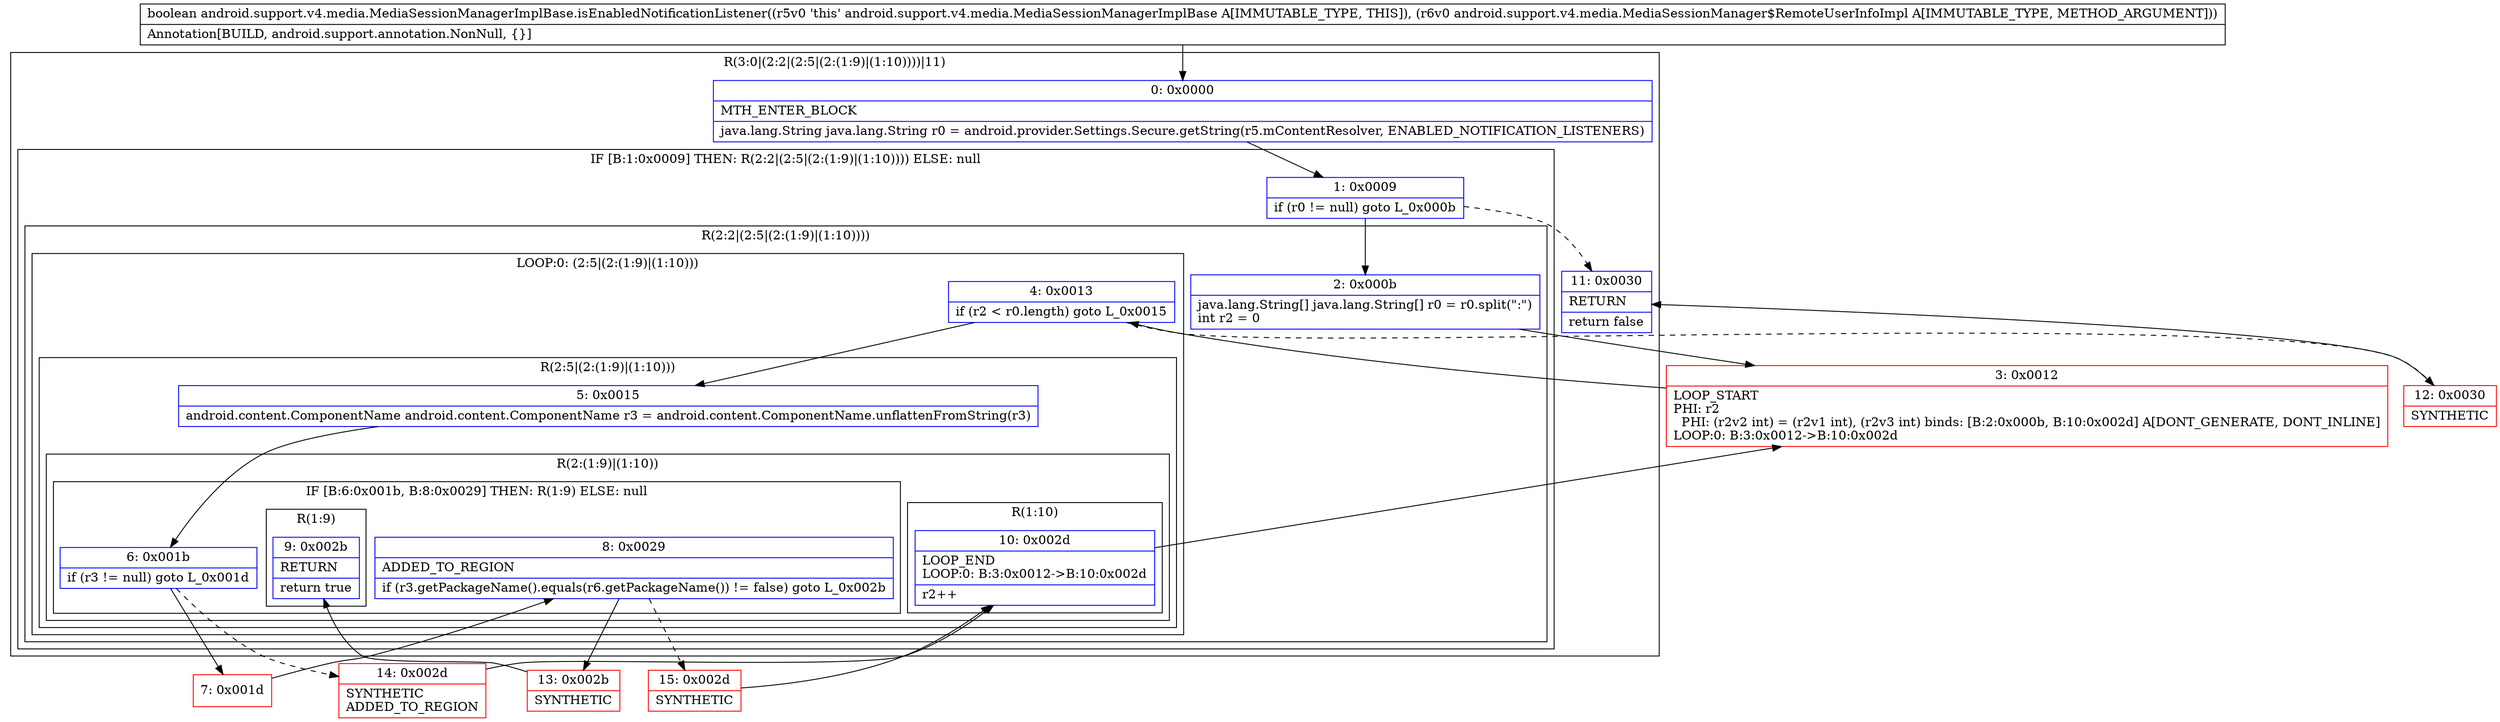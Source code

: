 digraph "CFG forandroid.support.v4.media.MediaSessionManagerImplBase.isEnabledNotificationListener(Landroid\/support\/v4\/media\/MediaSessionManager$RemoteUserInfoImpl;)Z" {
subgraph cluster_Region_1534604738 {
label = "R(3:0|(2:2|(2:5|(2:(1:9)|(1:10))))|11)";
node [shape=record,color=blue];
Node_0 [shape=record,label="{0\:\ 0x0000|MTH_ENTER_BLOCK\l|java.lang.String java.lang.String r0 = android.provider.Settings.Secure.getString(r5.mContentResolver, ENABLED_NOTIFICATION_LISTENERS)\l}"];
subgraph cluster_IfRegion_1134503940 {
label = "IF [B:1:0x0009] THEN: R(2:2|(2:5|(2:(1:9)|(1:10)))) ELSE: null";
node [shape=record,color=blue];
Node_1 [shape=record,label="{1\:\ 0x0009|if (r0 != null) goto L_0x000b\l}"];
subgraph cluster_Region_1429590498 {
label = "R(2:2|(2:5|(2:(1:9)|(1:10))))";
node [shape=record,color=blue];
Node_2 [shape=record,label="{2\:\ 0x000b|java.lang.String[] java.lang.String[] r0 = r0.split(\":\")\lint r2 = 0\l}"];
subgraph cluster_LoopRegion_1124080310 {
label = "LOOP:0: (2:5|(2:(1:9)|(1:10)))";
node [shape=record,color=blue];
Node_4 [shape=record,label="{4\:\ 0x0013|if (r2 \< r0.length) goto L_0x0015\l}"];
subgraph cluster_Region_1663642900 {
label = "R(2:5|(2:(1:9)|(1:10)))";
node [shape=record,color=blue];
Node_5 [shape=record,label="{5\:\ 0x0015|android.content.ComponentName android.content.ComponentName r3 = android.content.ComponentName.unflattenFromString(r3)\l}"];
subgraph cluster_Region_428075624 {
label = "R(2:(1:9)|(1:10))";
node [shape=record,color=blue];
subgraph cluster_IfRegion_409487954 {
label = "IF [B:6:0x001b, B:8:0x0029] THEN: R(1:9) ELSE: null";
node [shape=record,color=blue];
Node_6 [shape=record,label="{6\:\ 0x001b|if (r3 != null) goto L_0x001d\l}"];
Node_8 [shape=record,label="{8\:\ 0x0029|ADDED_TO_REGION\l|if (r3.getPackageName().equals(r6.getPackageName()) != false) goto L_0x002b\l}"];
subgraph cluster_Region_1844171747 {
label = "R(1:9)";
node [shape=record,color=blue];
Node_9 [shape=record,label="{9\:\ 0x002b|RETURN\l|return true\l}"];
}
}
subgraph cluster_Region_1498214705 {
label = "R(1:10)";
node [shape=record,color=blue];
Node_10 [shape=record,label="{10\:\ 0x002d|LOOP_END\lLOOP:0: B:3:0x0012\-\>B:10:0x002d\l|r2++\l}"];
}
}
}
}
}
}
Node_11 [shape=record,label="{11\:\ 0x0030|RETURN\l|return false\l}"];
}
Node_3 [shape=record,color=red,label="{3\:\ 0x0012|LOOP_START\lPHI: r2 \l  PHI: (r2v2 int) = (r2v1 int), (r2v3 int) binds: [B:2:0x000b, B:10:0x002d] A[DONT_GENERATE, DONT_INLINE]\lLOOP:0: B:3:0x0012\-\>B:10:0x002d\l}"];
Node_7 [shape=record,color=red,label="{7\:\ 0x001d}"];
Node_12 [shape=record,color=red,label="{12\:\ 0x0030|SYNTHETIC\l}"];
Node_13 [shape=record,color=red,label="{13\:\ 0x002b|SYNTHETIC\l}"];
Node_14 [shape=record,color=red,label="{14\:\ 0x002d|SYNTHETIC\lADDED_TO_REGION\l}"];
Node_15 [shape=record,color=red,label="{15\:\ 0x002d|SYNTHETIC\l}"];
MethodNode[shape=record,label="{boolean android.support.v4.media.MediaSessionManagerImplBase.isEnabledNotificationListener((r5v0 'this' android.support.v4.media.MediaSessionManagerImplBase A[IMMUTABLE_TYPE, THIS]), (r6v0 android.support.v4.media.MediaSessionManager$RemoteUserInfoImpl A[IMMUTABLE_TYPE, METHOD_ARGUMENT]))  | Annotation[BUILD, android.support.annotation.NonNull, \{\}]\l}"];
MethodNode -> Node_0;
Node_0 -> Node_1;
Node_1 -> Node_2;
Node_1 -> Node_11[style=dashed];
Node_2 -> Node_3;
Node_4 -> Node_5;
Node_4 -> Node_12[style=dashed];
Node_5 -> Node_6;
Node_6 -> Node_7;
Node_6 -> Node_14[style=dashed];
Node_8 -> Node_13;
Node_8 -> Node_15[style=dashed];
Node_10 -> Node_3;
Node_3 -> Node_4;
Node_7 -> Node_8;
Node_12 -> Node_11;
Node_13 -> Node_9;
Node_14 -> Node_10;
Node_15 -> Node_10;
}

